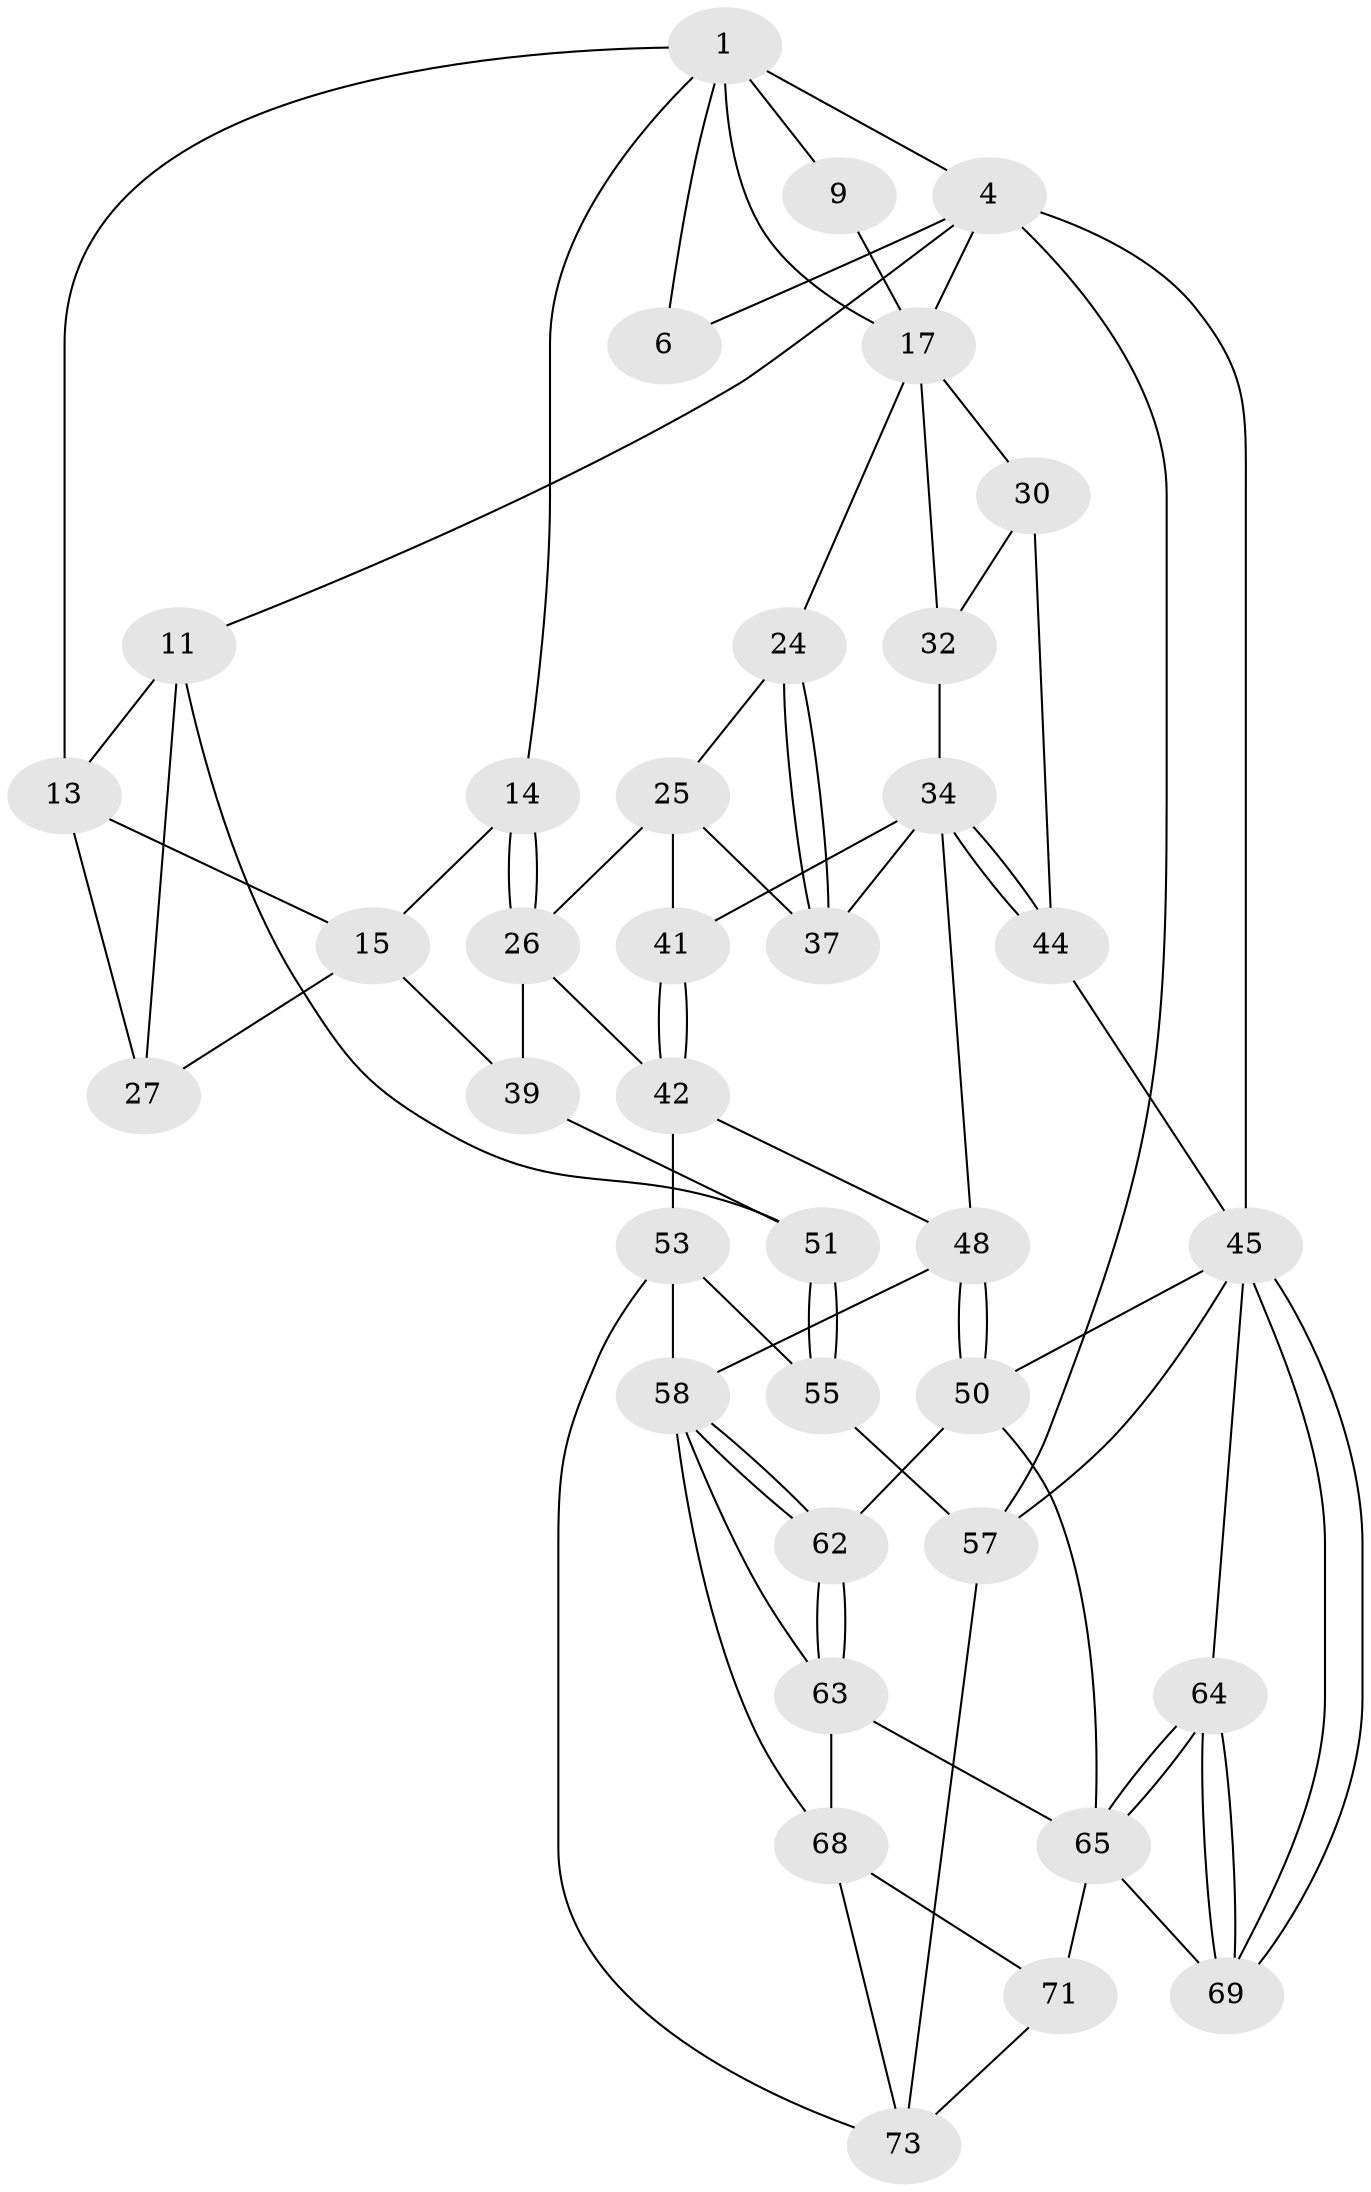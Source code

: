 // original degree distribution, {3: 0.02702702702702703, 5: 0.5675675675675675, 4: 0.21621621621621623, 6: 0.1891891891891892}
// Generated by graph-tools (version 1.1) at 2025/16/03/09/25 04:16:56]
// undirected, 37 vertices, 81 edges
graph export_dot {
graph [start="1"]
  node [color=gray90,style=filled];
  1 [pos="+0.36755595153462833+0",super="+2+7"];
  4 [pos="+1+0",super="+5"];
  6 [pos="+0.1571187488939077+0"];
  9 [pos="+0.440177228795128+0.061479459136679286"];
  11 [pos="+0+0",super="+12+28"];
  13 [pos="+0.08593299864981059+0.10175813279089085",super="+16"];
  14 [pos="+0.2820940197947233+0.2302262320740658"];
  15 [pos="+0.20647632583152314+0.24278545263563825",super="+29"];
  17 [pos="+0.7075315952308573+0.1333673770238516",super="+22+18"];
  24 [pos="+0.49446525741564873+0.3104632464794833"];
  25 [pos="+0.37984071712394385+0.3406144223676063",super="+40"];
  26 [pos="+0.31587793227102473+0.29805795424507403",super="+38"];
  27 [pos="+0+0.35844616367165155"];
  30 [pos="+1+0.14066471406087483",super="+31"];
  32 [pos="+0.8154755969766857+0.3364530670308857",super="+33"];
  34 [pos="+0.6417025221458061+0.4297022339049017",super="+35"];
  37 [pos="+0.5360456424083945+0.40411502459358994"];
  39 [pos="+0.19055580843951547+0.48189051064395905"];
  41 [pos="+0.394655269570213+0.5063101538721934"];
  42 [pos="+0.3765523340374151+0.5439361871035551",super="+43"];
  44 [pos="+0.9847075151255911+0.428936552564539"];
  45 [pos="+1+1",super="+46"];
  48 [pos="+0.6315691833355829+0.593379431483968",super="+49"];
  50 [pos="+0.6486633940197993+0.6148374650982505",super="+61"];
  51 [pos="+0.13349772202421922+0.5001272445306567",super="+52"];
  53 [pos="+0.18573043368739714+0.7852610952994872",super="+54"];
  55 [pos="+0.09362753661262449+0.7890733231821424",super="+56"];
  57 [pos="+0+1"];
  58 [pos="+0.42521131488028374+0.6674307090752475",super="+59"];
  62 [pos="+0.5471801831462357+0.7533861504455922"];
  63 [pos="+0.5215639052459373+0.7820410896842587",super="+67"];
  64 [pos="+0.7233335434070959+0.8477351636809792"];
  65 [pos="+0.7088827269692625+0.8375758569951964",super="+66"];
  68 [pos="+0.41422783005522446+0.9121160723556018",super="+72"];
  69 [pos="+0.6812774270252638+1"];
  71 [pos="+0.40225826775840645+1"];
  73 [pos="+0.19784719720770994+0.856924340279195",super="+74"];
  1 -- 4;
  1 -- 9 [weight=2];
  1 -- 17;
  1 -- 6;
  1 -- 13;
  1 -- 14;
  4 -- 45;
  4 -- 57;
  4 -- 11;
  4 -- 6;
  4 -- 17;
  9 -- 17;
  11 -- 13 [weight=2];
  11 -- 27;
  11 -- 51;
  13 -- 27;
  13 -- 15;
  14 -- 15;
  14 -- 26;
  14 -- 26;
  15 -- 27;
  15 -- 39;
  17 -- 30 [weight=2];
  17 -- 32 [weight=2];
  17 -- 24;
  24 -- 25;
  24 -- 37;
  24 -- 37;
  25 -- 26;
  25 -- 37;
  25 -- 41;
  26 -- 39;
  26 -- 42;
  30 -- 32;
  30 -- 44;
  32 -- 34;
  34 -- 44;
  34 -- 44;
  34 -- 48;
  34 -- 41;
  34 -- 37;
  39 -- 51;
  41 -- 42;
  41 -- 42;
  42 -- 53;
  42 -- 48;
  44 -- 45;
  45 -- 69;
  45 -- 69;
  45 -- 57;
  45 -- 64;
  45 -- 50;
  48 -- 50;
  48 -- 50;
  48 -- 58;
  50 -- 65;
  50 -- 62;
  51 -- 55 [weight=2];
  51 -- 55;
  53 -- 73;
  53 -- 55;
  53 -- 58;
  55 -- 57;
  57 -- 73;
  58 -- 62;
  58 -- 62;
  58 -- 68;
  58 -- 63;
  62 -- 63;
  62 -- 63;
  63 -- 68;
  63 -- 65;
  64 -- 65;
  64 -- 65;
  64 -- 69;
  64 -- 69;
  65 -- 69;
  65 -- 71;
  68 -- 73;
  68 -- 71;
  71 -- 73;
}
